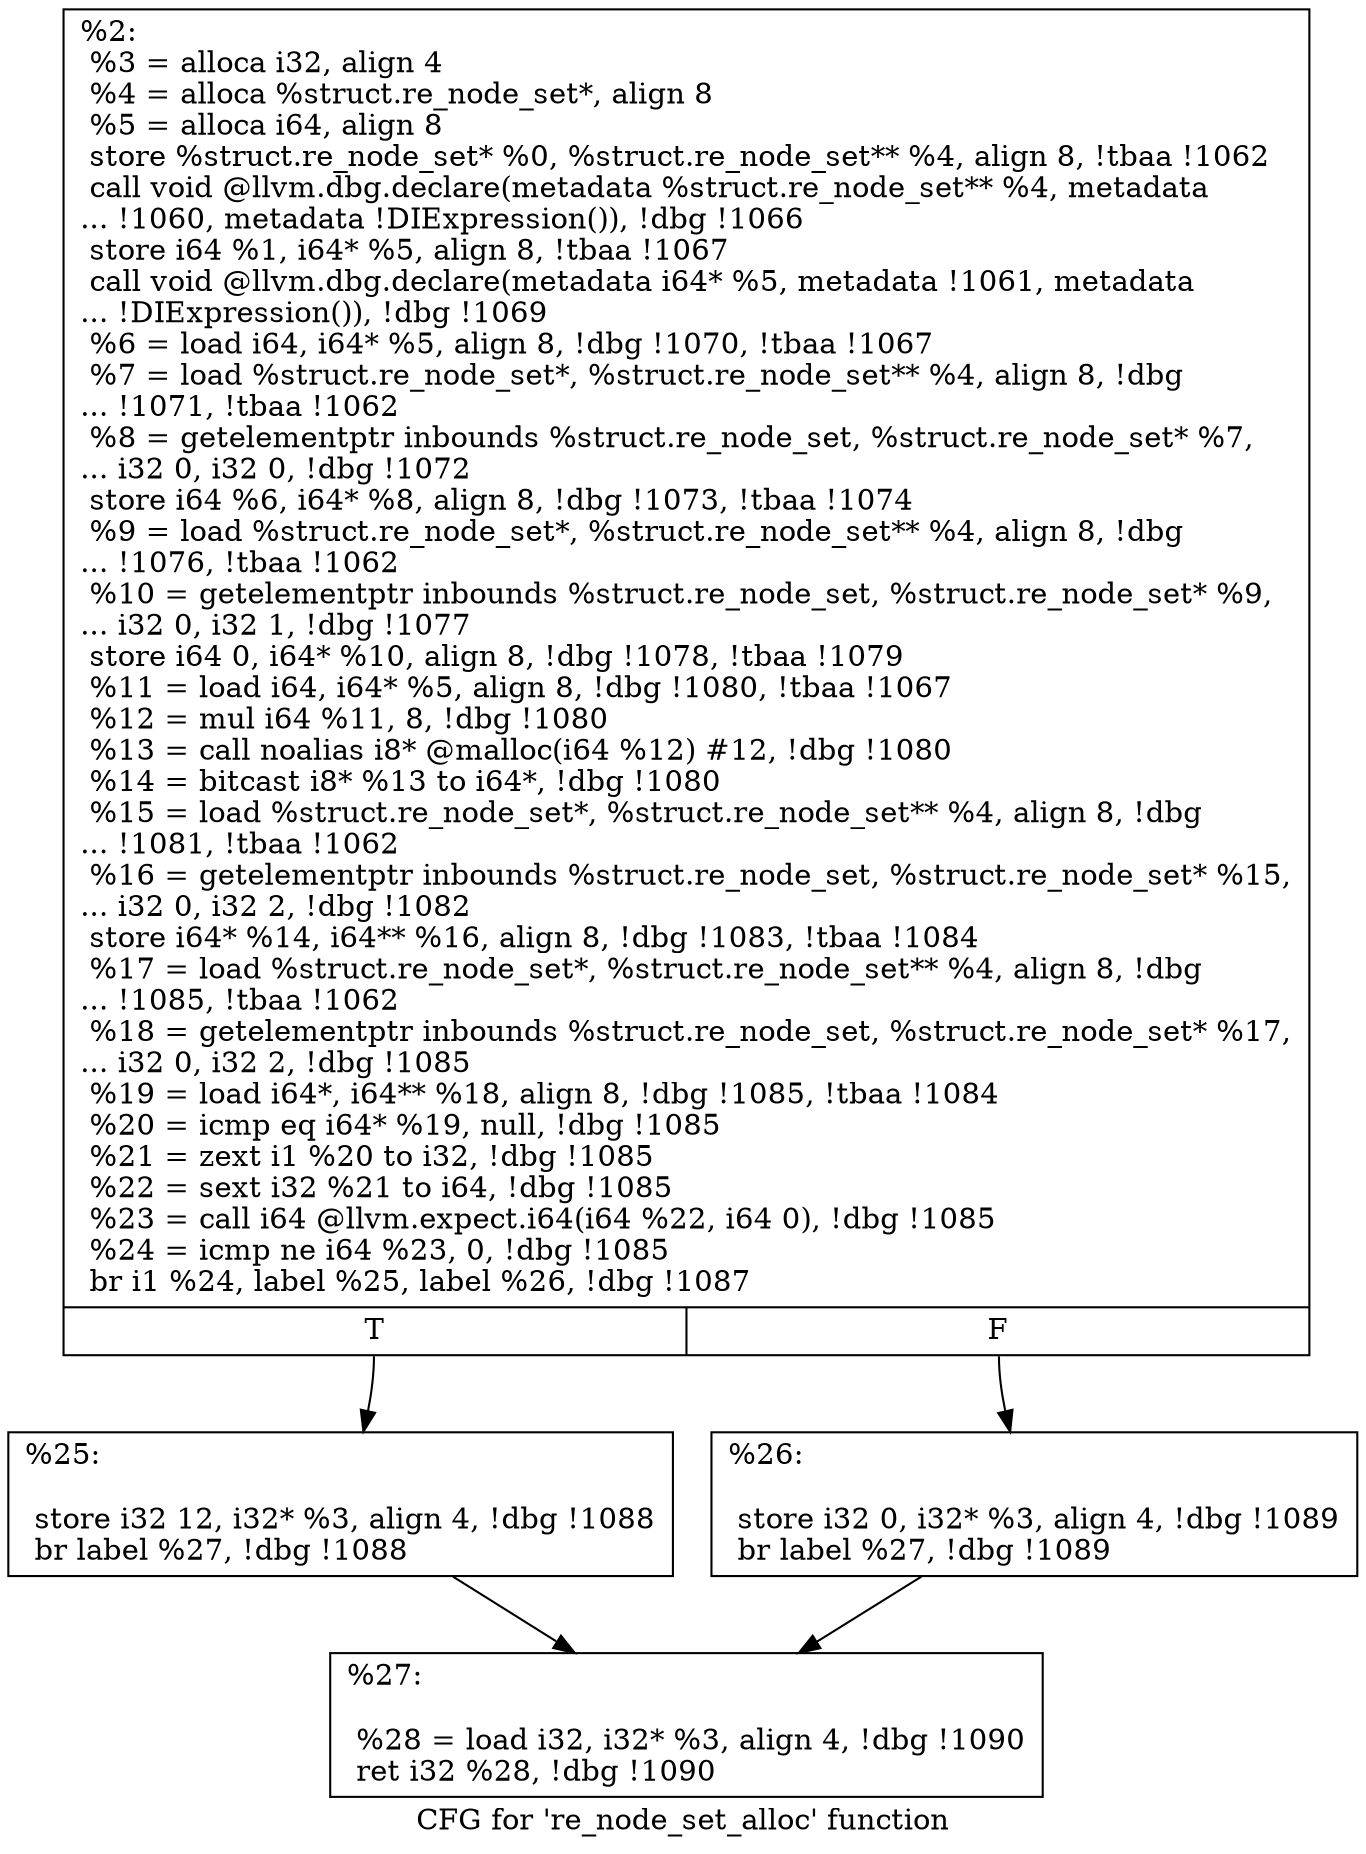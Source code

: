 digraph "CFG for 're_node_set_alloc' function" {
	label="CFG for 're_node_set_alloc' function";

	Node0xb2a9e0 [shape=record,label="{%2:\l  %3 = alloca i32, align 4\l  %4 = alloca %struct.re_node_set*, align 8\l  %5 = alloca i64, align 8\l  store %struct.re_node_set* %0, %struct.re_node_set** %4, align 8, !tbaa !1062\l  call void @llvm.dbg.declare(metadata %struct.re_node_set** %4, metadata\l... !1060, metadata !DIExpression()), !dbg !1066\l  store i64 %1, i64* %5, align 8, !tbaa !1067\l  call void @llvm.dbg.declare(metadata i64* %5, metadata !1061, metadata\l... !DIExpression()), !dbg !1069\l  %6 = load i64, i64* %5, align 8, !dbg !1070, !tbaa !1067\l  %7 = load %struct.re_node_set*, %struct.re_node_set** %4, align 8, !dbg\l... !1071, !tbaa !1062\l  %8 = getelementptr inbounds %struct.re_node_set, %struct.re_node_set* %7,\l... i32 0, i32 0, !dbg !1072\l  store i64 %6, i64* %8, align 8, !dbg !1073, !tbaa !1074\l  %9 = load %struct.re_node_set*, %struct.re_node_set** %4, align 8, !dbg\l... !1076, !tbaa !1062\l  %10 = getelementptr inbounds %struct.re_node_set, %struct.re_node_set* %9,\l... i32 0, i32 1, !dbg !1077\l  store i64 0, i64* %10, align 8, !dbg !1078, !tbaa !1079\l  %11 = load i64, i64* %5, align 8, !dbg !1080, !tbaa !1067\l  %12 = mul i64 %11, 8, !dbg !1080\l  %13 = call noalias i8* @malloc(i64 %12) #12, !dbg !1080\l  %14 = bitcast i8* %13 to i64*, !dbg !1080\l  %15 = load %struct.re_node_set*, %struct.re_node_set** %4, align 8, !dbg\l... !1081, !tbaa !1062\l  %16 = getelementptr inbounds %struct.re_node_set, %struct.re_node_set* %15,\l... i32 0, i32 2, !dbg !1082\l  store i64* %14, i64** %16, align 8, !dbg !1083, !tbaa !1084\l  %17 = load %struct.re_node_set*, %struct.re_node_set** %4, align 8, !dbg\l... !1085, !tbaa !1062\l  %18 = getelementptr inbounds %struct.re_node_set, %struct.re_node_set* %17,\l... i32 0, i32 2, !dbg !1085\l  %19 = load i64*, i64** %18, align 8, !dbg !1085, !tbaa !1084\l  %20 = icmp eq i64* %19, null, !dbg !1085\l  %21 = zext i1 %20 to i32, !dbg !1085\l  %22 = sext i32 %21 to i64, !dbg !1085\l  %23 = call i64 @llvm.expect.i64(i64 %22, i64 0), !dbg !1085\l  %24 = icmp ne i64 %23, 0, !dbg !1085\l  br i1 %24, label %25, label %26, !dbg !1087\l|{<s0>T|<s1>F}}"];
	Node0xb2a9e0:s0 -> Node0xb2aac0;
	Node0xb2a9e0:s1 -> Node0xb2ab10;
	Node0xb2aac0 [shape=record,label="{%25:\l\l  store i32 12, i32* %3, align 4, !dbg !1088\l  br label %27, !dbg !1088\l}"];
	Node0xb2aac0 -> Node0xb2ab60;
	Node0xb2ab10 [shape=record,label="{%26:\l\l  store i32 0, i32* %3, align 4, !dbg !1089\l  br label %27, !dbg !1089\l}"];
	Node0xb2ab10 -> Node0xb2ab60;
	Node0xb2ab60 [shape=record,label="{%27:\l\l  %28 = load i32, i32* %3, align 4, !dbg !1090\l  ret i32 %28, !dbg !1090\l}"];
}
